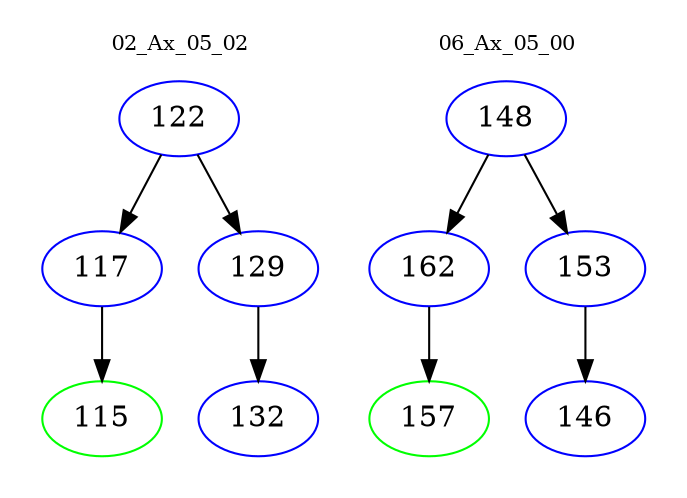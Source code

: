 digraph{
subgraph cluster_0 {
color = white
label = "02_Ax_05_02";
fontsize=10;
T0_122 [label="122", color="blue"]
T0_122 -> T0_117 [color="black"]
T0_117 [label="117", color="blue"]
T0_117 -> T0_115 [color="black"]
T0_115 [label="115", color="green"]
T0_122 -> T0_129 [color="black"]
T0_129 [label="129", color="blue"]
T0_129 -> T0_132 [color="black"]
T0_132 [label="132", color="blue"]
}
subgraph cluster_1 {
color = white
label = "06_Ax_05_00";
fontsize=10;
T1_148 [label="148", color="blue"]
T1_148 -> T1_162 [color="black"]
T1_162 [label="162", color="blue"]
T1_162 -> T1_157 [color="black"]
T1_157 [label="157", color="green"]
T1_148 -> T1_153 [color="black"]
T1_153 [label="153", color="blue"]
T1_153 -> T1_146 [color="black"]
T1_146 [label="146", color="blue"]
}
}
